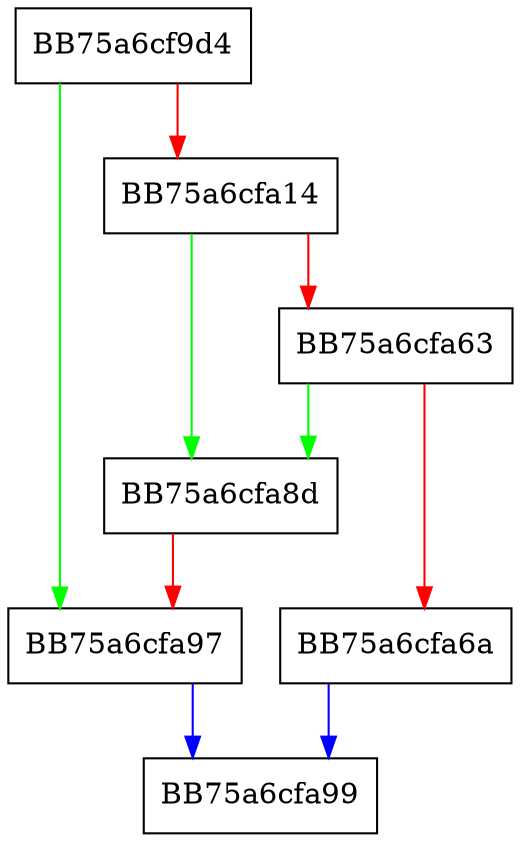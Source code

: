 digraph isSameFile {
  node [shape="box"];
  graph [splines=ortho];
  BB75a6cf9d4 -> BB75a6cfa97 [color="green"];
  BB75a6cf9d4 -> BB75a6cfa14 [color="red"];
  BB75a6cfa14 -> BB75a6cfa8d [color="green"];
  BB75a6cfa14 -> BB75a6cfa63 [color="red"];
  BB75a6cfa63 -> BB75a6cfa8d [color="green"];
  BB75a6cfa63 -> BB75a6cfa6a [color="red"];
  BB75a6cfa6a -> BB75a6cfa99 [color="blue"];
  BB75a6cfa8d -> BB75a6cfa97 [color="red"];
  BB75a6cfa97 -> BB75a6cfa99 [color="blue"];
}
